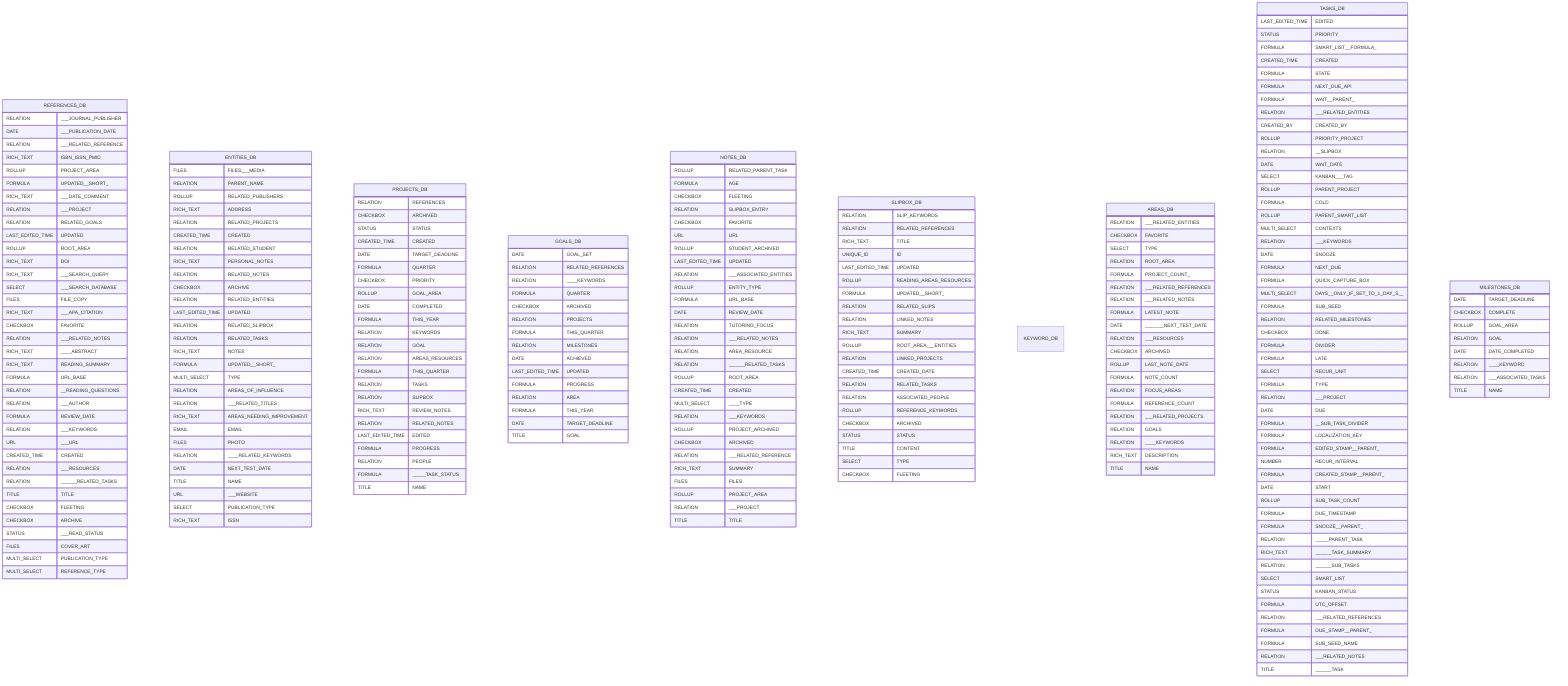 erDiagram
  REFERENCES_DB {
    RELATION ___JOURNAL_PUBLISHER
    DATE ___PUBLICATION_DATE
    RELATION ___RELATED_REFERENCE
    RICH_TEXT ISBN_ISSN_PMID
    ROLLUP PROJECT_AREA
    FORMULA UPDATED__SHORT_
    RICH_TEXT ___DATE_COMMENT
    RELATION ___PROJECT
    RELATION RELATED_GOALS
    LAST_EDITED_TIME UPDATED
    ROLLUP ROOT_AREA
    RICH_TEXT DOI
    RICH_TEXT ___SEARCH_QUERY
    SELECT ___SEARCH_DATABASE
    FILES FILE_COPY
    RICH_TEXT ___APA_CITATION
    CHECKBOX FAVORITE
    RELATION ___RELATED_NOTES
    RICH_TEXT ____ABSTRACT
    RICH_TEXT READING_SUMMARY
    FORMULA URL_BASE
    RELATION __READING_QUESTIONS
    RELATION ___AUTHOR
    FORMULA REVIEW_DATE
    RELATION ___KEYWORDS
    URL ___URL
    CREATED_TIME CREATED
    RELATION ___RESOURCES
    RELATION ______RELATED_TASKS
    TITLE TITLE
    CHECKBOX FLEETING
    CHECKBOX ARCHIVE
    STATUS ___READ_STATUS
    FILES COVER_ART
    MULTI_SELECT PUBLICATION_TYPE
    MULTI_SELECT REFERENCE_TYPE
  }
  ENTITIES_DB {
    FILES FILES___MEDIA
    RELATION PARENT_NAME
    ROLLUP RELATED_PUBLISHERS
    RICH_TEXT ADDRESS
    RELATION RELATED_PROJECTS
    CREATED_TIME CREATED
    RELATION RELATED_STUDENT
    RICH_TEXT PERSONAL_NOTES
    RELATION RELATED_NOTES
    CHECKBOX ARCHIVE
    RELATION RELATED_ENTITIES
    LAST_EDITED_TIME UPDATED
    RELATION RELATED_SLIPBOX
    RELATION RELATED_TASKS
    RICH_TEXT NOTES
    FORMULA UPDATED__SHORT_
    MULTI_SELECT TYPE
    RELATION AREAS_OF_INFLUENCE
    RELATION ___RELATED_TITLES
    RICH_TEXT AREAS_NEEDING_IMPROVEMENT
    EMAIL EMAIL
    FILES PHOTO
    RELATION ____RELATED_KEYWORDS
    DATE NEXT_TEST_DATE
    TITLE NAME
    URL ___WEBSITE
    SELECT PUBLICATION_TYPE
    RICH_TEXT ISSN
  }
  PROJECTS_DB {
    RELATION REFERENCES
    CHECKBOX ARCHIVED
    STATUS STATUS
    CREATED_TIME CREATED
    DATE TARGET_DEADLINE
    FORMULA QUARTER
    CHECKBOX PRIORITY
    ROLLUP GOAL_AREA
    DATE COMPLETED
    FORMULA THIS_YEAR
    RELATION KEYWORDS
    RELATION GOAL
    RELATION AREAS_RESOURCES
    FORMULA THIS_QUARTER
    RELATION TASKS
    RELATION SLIPBOX
    RICH_TEXT REVIEW_NOTES
    RELATION RELATED_NOTES
    LAST_EDITED_TIME EDITED
    FORMULA PROGRESS
    RELATION PEOPLE
    FORMULA _____TASK_STATUS
    TITLE NAME
  }
  GOALS_DB {
    DATE GOAL_SET
    RELATION RELATED_REFERENCES
    RELATION ____KEYWORDS
    FORMULA QUARTER
    CHECKBOX ARCHIVED
    RELATION PROJECTS
    FORMULA THIS_QUARTER
    RELATION MILESTONES
    DATE ACHIEVED
    LAST_EDITED_TIME UPDATED
    FORMULA PROGRESS
    RELATION AREA
    FORMULA THIS_YEAR
    DATE TARGET_DEADLINE
    TITLE GOAL
  }
  NOTES_DB {
    ROLLUP RELATED_PARENT_TASK
    FORMULA AGE
    CHECKBOX FLEETING
    RELATION SLIPBOX_ENTRY
    CHECKBOX FAVORITE
    URL URL
    ROLLUP STUDENT_ARCHIVED
    LAST_EDITED_TIME UPDATED
    RELATION ___ASSOCIATED_ENTITIES
    ROLLUP ENTITY_TYPE
    FORMULA URL_BASE
    DATE REVIEW_DATE
    RELATION TUTORING_FOCUS
    RELATION ___RELATED_NOTES
    RELATION AREA_RESOURCE
    RELATION ______RELATED_TASKS
    ROLLUP ROOT_AREA
    CREATED_TIME CREATED
    MULTI_SELECT ____TYPE
    RELATION ___KEYWORDS
    ROLLUP PROJECT_ARCHIVED
    CHECKBOX ARCHIVED
    RELATION ___RELATED_REFERENCE
    RICH_TEXT SUMMARY
    FILES FILES
    ROLLUP PROJECT_AREA
    RELATION ___PROJECT
    TITLE TITLE
  }
  SLIPBOX_DB {
    RELATION SLIP_KEYWORDS
    RELATION RELATED_REFERENCES
    RICH_TEXT TITLE
    UNIQUE_ID ID
    LAST_EDITED_TIME UPDATED
    ROLLUP READING_AREAS_RESOURCES
    FORMULA UPDATED__SHORT_
    RELATION RELATED_SLIPS
    RELATION LINKED_NOTES
    RICH_TEXT SUMMARY
    ROLLUP ROOT_AREA___ENTITIES
    RELATION LINKED_PROJECTS
    CREATED_TIME CREATED_DATE
    RELATION RELATED_TASKS
    RELATION ASSOCIATED_PEOPLE
    ROLLUP REFERENCE_KEYWORDS
    CHECKBOX ARCHIVED
    STATUS STATUS
    TITLE CONTENT
    SELECT TYPE
    CHECKBOX FLEETING
  }
  KEYWORD_DB {
  }
  AREAS_DB {
    RELATION ___RELATED_ENTITIES
    CHECKBOX FAVORITE
    SELECT TYPE
    RELATION ROOT_AREA
    FORMULA PROJECT_COUNT_
    RELATION ___RELATED_REFERENCES
    RELATION ___RELATED_NOTES
    FORMULA LATEST_NOTE
    DATE _______NEXT_TEST_DATE
    RELATION ___RESOURCES
    CHECKBOX ARCHIVED
    ROLLUP LAST_NOTE_DATE
    FORMULA NOTE_COUNT
    RELATION FOCUS_AREAS
    FORMULA REFERENCE_COUNT
    RELATION ___RELATED_PROJECTS
    RELATION GOALS
    RELATION ____KEYWORDS
    RICH_TEXT DESCRIPTION
    TITLE NAME
  }
  TASKS_DB {
    LAST_EDITED_TIME EDITED
    STATUS PRIORITY
    FORMULA SMART_LIST__FORMULA_
    CREATED_TIME CREATED
    FORMULA STATE
    FORMULA NEXT_DUE_API
    FORMULA WAIT__PARENT_
    RELATION ___RELATED_ENTITIES
    CREATED_BY CREATED_BY
    ROLLUP PRIORITY_PROJECT
    RELATION __SLIPBOX
    DATE WAIT_DATE
    SELECT KANBAN___TAG
    ROLLUP PARENT_PROJECT
    FORMULA COLD
    ROLLUP PARENT_SMART_LIST
    MULTI_SELECT CONTEXTS
    RELATION ___KEYWORDS
    DATE SNOOZE
    FORMULA NEXT_DUE
    FORMULA QUICK_CAPTURE_BOX
    MULTI_SELECT DAYS__ONLY_IF_SET_TO_1_DAY_S__
    FORMULA SUB_SEED
    RELATION RELATED_MILESTONES
    CHECKBOX DONE
    FORMULA DIVIDER
    FORMULA LATE
    SELECT RECUR_UNIT
    FORMULA TYPE
    RELATION ___PROJECT
    DATE DUE
    FORMULA __SUB_TASK_DIVIDER
    FORMULA LOCALIZATION_KEY
    FORMULA EDITED_STAMP__PARENT_
    NUMBER RECUR_INTERVAL
    FORMULA CREATED_STAMP__PARENT_
    DATE START
    ROLLUP SUB_TASK_COUNT
    FORMULA DUE_TIMESTAMP
    FORMULA SNOOZE__PARENT_
    RELATION _____PARENT_TASK
    RICH_TEXT ______TASK_SUMMARY
    RELATION ______SUB_TASKS
    SELECT SMART_LIST
    STATUS KANBAN_STATUS
    FORMULA UTC_OFFSET
    RELATION ___RELATED_REFERENCES
    FORMULA DUE_STAMP__PARENT_
    FORMULA SUB_SEED_NAME
    RELATION ___RELATED_NOTES
    TITLE ______TASK
  }
  MILESTONES_DB {
    DATE TARGET_DEADLINE
    CHECKBOX COMPLETE
    ROLLUP GOAL_AREA
    RELATION GOAL
    DATE DATE_COMPLETED
    RELATION ____KEYWORD
    RELATION ___ASSOCIATED_TASKS
    TITLE NAME
  }